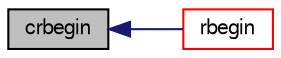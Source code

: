 digraph "crbegin"
{
  bgcolor="transparent";
  edge [fontname="FreeSans",fontsize="10",labelfontname="FreeSans",labelfontsize="10"];
  node [fontname="FreeSans",fontsize="10",shape=record];
  rankdir="LR";
  Node12349 [label="crbegin",height=0.2,width=0.4,color="black", fillcolor="grey75", style="filled", fontcolor="black"];
  Node12349 -> Node12350 [dir="back",color="midnightblue",fontsize="10",style="solid",fontname="FreeSans"];
  Node12350 [label="rbegin",height=0.2,width=0.4,color="red",URL="$a25806.html#a6ebfa53b818fbf3ee1e1292b57f307ed"];
}
